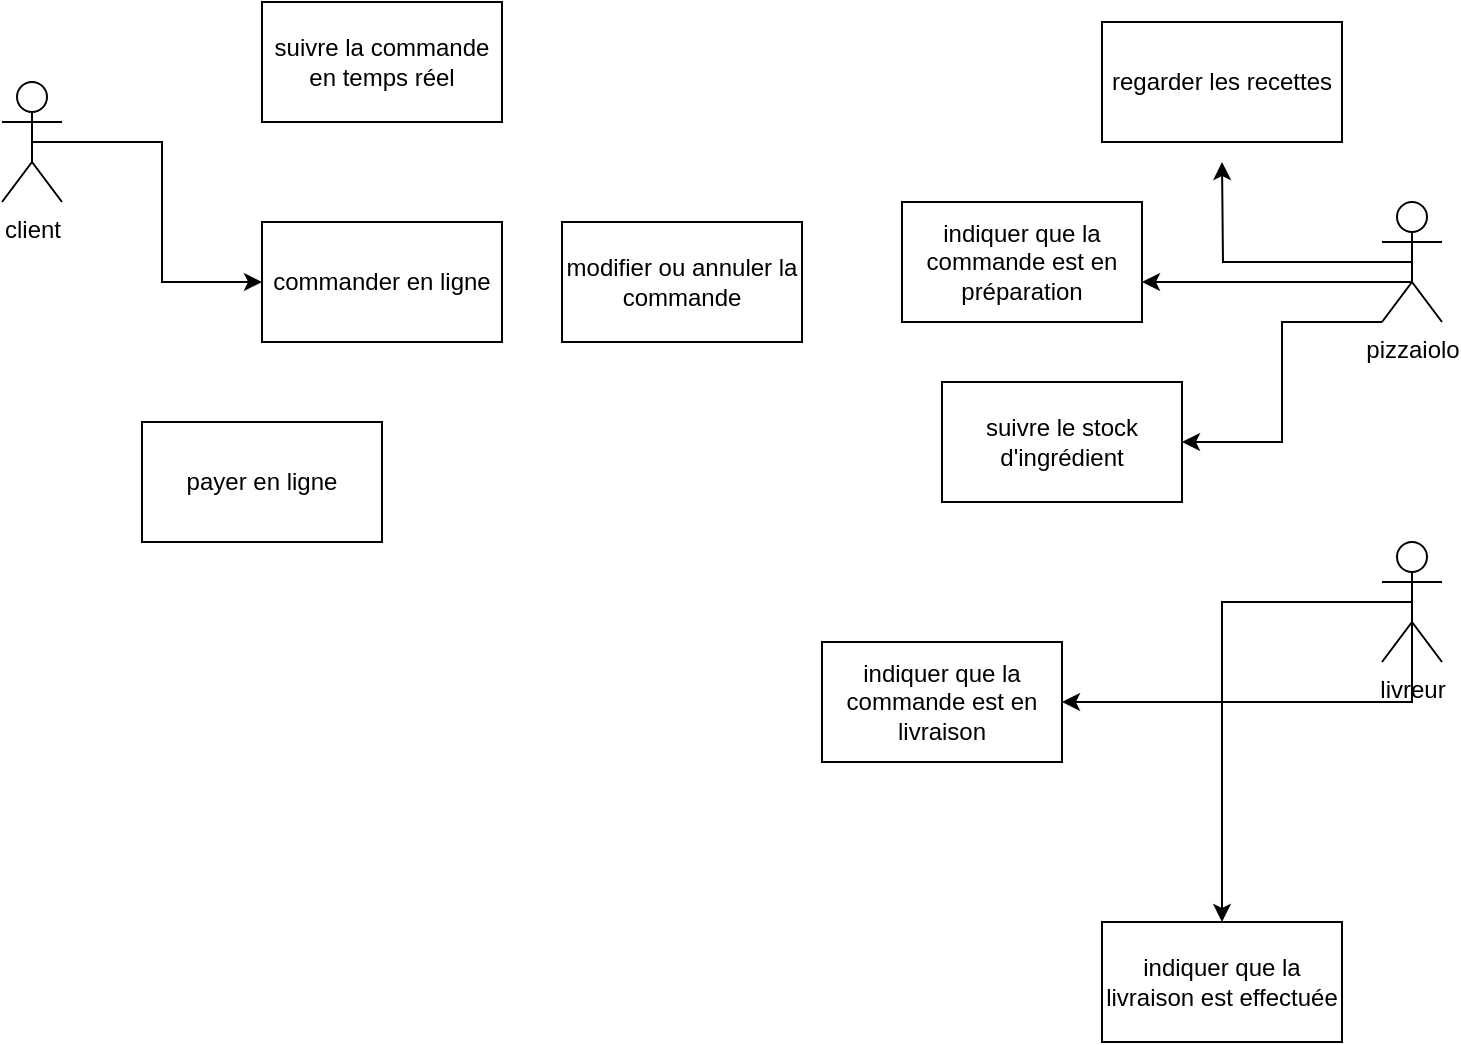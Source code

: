 <mxfile version="14.4.5" type="github">
  <diagram id="yRg1UP4xa1xqMPupIc46" name="Page-1">
    <mxGraphModel dx="1422" dy="1921" grid="1" gridSize="10" guides="1" tooltips="1" connect="1" arrows="1" fold="1" page="1" pageScale="1" pageWidth="827" pageHeight="1169" math="0" shadow="0">
      <root>
        <mxCell id="0" />
        <mxCell id="1" parent="0" />
        <mxCell id="rOnjO1lMuaPUB-ESm6rX-14" style="edgeStyle=orthogonalEdgeStyle;rounded=0;orthogonalLoop=1;jettySize=auto;html=1;exitX=0.5;exitY=0.5;exitDx=0;exitDy=0;exitPerimeter=0;entryX=0;entryY=0.5;entryDx=0;entryDy=0;" edge="1" parent="1" source="rOnjO1lMuaPUB-ESm6rX-1" target="rOnjO1lMuaPUB-ESm6rX-6">
          <mxGeometry relative="1" as="geometry" />
        </mxCell>
        <mxCell id="rOnjO1lMuaPUB-ESm6rX-1" value="client" style="shape=umlActor;verticalLabelPosition=bottom;verticalAlign=top;html=1;outlineConnect=0;" vertex="1" parent="1">
          <mxGeometry x="40" y="-660" width="30" height="60" as="geometry" />
        </mxCell>
        <mxCell id="rOnjO1lMuaPUB-ESm6rX-15" style="edgeStyle=orthogonalEdgeStyle;rounded=0;orthogonalLoop=1;jettySize=auto;html=1;exitX=0.5;exitY=0.5;exitDx=0;exitDy=0;exitPerimeter=0;" edge="1" parent="1" source="rOnjO1lMuaPUB-ESm6rX-2">
          <mxGeometry relative="1" as="geometry">
            <mxPoint x="650" y="-620" as="targetPoint" />
          </mxGeometry>
        </mxCell>
        <mxCell id="rOnjO1lMuaPUB-ESm6rX-16" style="edgeStyle=orthogonalEdgeStyle;rounded=0;orthogonalLoop=1;jettySize=auto;html=1;entryX=1;entryY=0.5;entryDx=0;entryDy=0;" edge="1" parent="1" source="rOnjO1lMuaPUB-ESm6rX-2" target="rOnjO1lMuaPUB-ESm6rX-11">
          <mxGeometry relative="1" as="geometry">
            <Array as="points">
              <mxPoint x="680" y="-540" />
              <mxPoint x="680" y="-480" />
            </Array>
          </mxGeometry>
        </mxCell>
        <mxCell id="rOnjO1lMuaPUB-ESm6rX-19" style="edgeStyle=orthogonalEdgeStyle;rounded=0;orthogonalLoop=1;jettySize=auto;html=1;exitX=0.5;exitY=0.5;exitDx=0;exitDy=0;exitPerimeter=0;" edge="1" parent="1" source="rOnjO1lMuaPUB-ESm6rX-2">
          <mxGeometry relative="1" as="geometry">
            <mxPoint x="610" y="-560" as="targetPoint" />
            <Array as="points">
              <mxPoint x="745" y="-560" />
              <mxPoint x="610" y="-560" />
            </Array>
          </mxGeometry>
        </mxCell>
        <mxCell id="rOnjO1lMuaPUB-ESm6rX-2" value="pizzaiolo" style="shape=umlActor;verticalLabelPosition=bottom;verticalAlign=top;html=1;outlineConnect=0;" vertex="1" parent="1">
          <mxGeometry x="730" y="-600" width="30" height="60" as="geometry" />
        </mxCell>
        <mxCell id="rOnjO1lMuaPUB-ESm6rX-17" style="edgeStyle=orthogonalEdgeStyle;rounded=0;orthogonalLoop=1;jettySize=auto;html=1;exitX=0.5;exitY=0.5;exitDx=0;exitDy=0;exitPerimeter=0;entryX=0.5;entryY=0;entryDx=0;entryDy=0;" edge="1" parent="1" source="rOnjO1lMuaPUB-ESm6rX-3" target="rOnjO1lMuaPUB-ESm6rX-10">
          <mxGeometry relative="1" as="geometry" />
        </mxCell>
        <mxCell id="rOnjO1lMuaPUB-ESm6rX-21" style="edgeStyle=orthogonalEdgeStyle;rounded=0;orthogonalLoop=1;jettySize=auto;html=1;exitX=0.5;exitY=0.5;exitDx=0;exitDy=0;exitPerimeter=0;" edge="1" parent="1" source="rOnjO1lMuaPUB-ESm6rX-3" target="rOnjO1lMuaPUB-ESm6rX-20">
          <mxGeometry relative="1" as="geometry">
            <Array as="points">
              <mxPoint x="745" y="-350" />
            </Array>
          </mxGeometry>
        </mxCell>
        <mxCell id="rOnjO1lMuaPUB-ESm6rX-3" value="livreur" style="shape=umlActor;verticalLabelPosition=bottom;verticalAlign=top;html=1;outlineConnect=0;" vertex="1" parent="1">
          <mxGeometry x="730" y="-430" width="30" height="60" as="geometry" />
        </mxCell>
        <mxCell id="rOnjO1lMuaPUB-ESm6rX-6" value="commander en ligne" style="rounded=0;whiteSpace=wrap;html=1;" vertex="1" parent="1">
          <mxGeometry x="170" y="-590" width="120" height="60" as="geometry" />
        </mxCell>
        <mxCell id="rOnjO1lMuaPUB-ESm6rX-7" value="payer en ligne" style="rounded=0;whiteSpace=wrap;html=1;" vertex="1" parent="1">
          <mxGeometry x="110" y="-490" width="120" height="60" as="geometry" />
        </mxCell>
        <mxCell id="rOnjO1lMuaPUB-ESm6rX-8" value="modifier ou annuler la commande" style="rounded=0;whiteSpace=wrap;html=1;" vertex="1" parent="1">
          <mxGeometry x="320" y="-590" width="120" height="60" as="geometry" />
        </mxCell>
        <mxCell id="rOnjO1lMuaPUB-ESm6rX-9" value="suivre la commande en temps réel" style="rounded=0;whiteSpace=wrap;html=1;" vertex="1" parent="1">
          <mxGeometry x="170" y="-700" width="120" height="60" as="geometry" />
        </mxCell>
        <mxCell id="rOnjO1lMuaPUB-ESm6rX-10" value="indiquer que la livraison est effectuée" style="rounded=0;whiteSpace=wrap;html=1;" vertex="1" parent="1">
          <mxGeometry x="590" y="-240" width="120" height="60" as="geometry" />
        </mxCell>
        <mxCell id="rOnjO1lMuaPUB-ESm6rX-11" value="suivre le stock d&#39;ingrédient" style="rounded=0;whiteSpace=wrap;html=1;" vertex="1" parent="1">
          <mxGeometry x="510" y="-510" width="120" height="60" as="geometry" />
        </mxCell>
        <mxCell id="rOnjO1lMuaPUB-ESm6rX-13" value="regarder les recettes" style="rounded=0;whiteSpace=wrap;html=1;" vertex="1" parent="1">
          <mxGeometry x="590" y="-690" width="120" height="60" as="geometry" />
        </mxCell>
        <mxCell id="rOnjO1lMuaPUB-ESm6rX-18" value="indiquer que la commande est en préparation" style="rounded=0;whiteSpace=wrap;html=1;" vertex="1" parent="1">
          <mxGeometry x="490" y="-600" width="120" height="60" as="geometry" />
        </mxCell>
        <mxCell id="rOnjO1lMuaPUB-ESm6rX-20" value="indiquer que la commande est en livraison" style="rounded=0;whiteSpace=wrap;html=1;" vertex="1" parent="1">
          <mxGeometry x="450" y="-380" width="120" height="60" as="geometry" />
        </mxCell>
      </root>
    </mxGraphModel>
  </diagram>
</mxfile>
